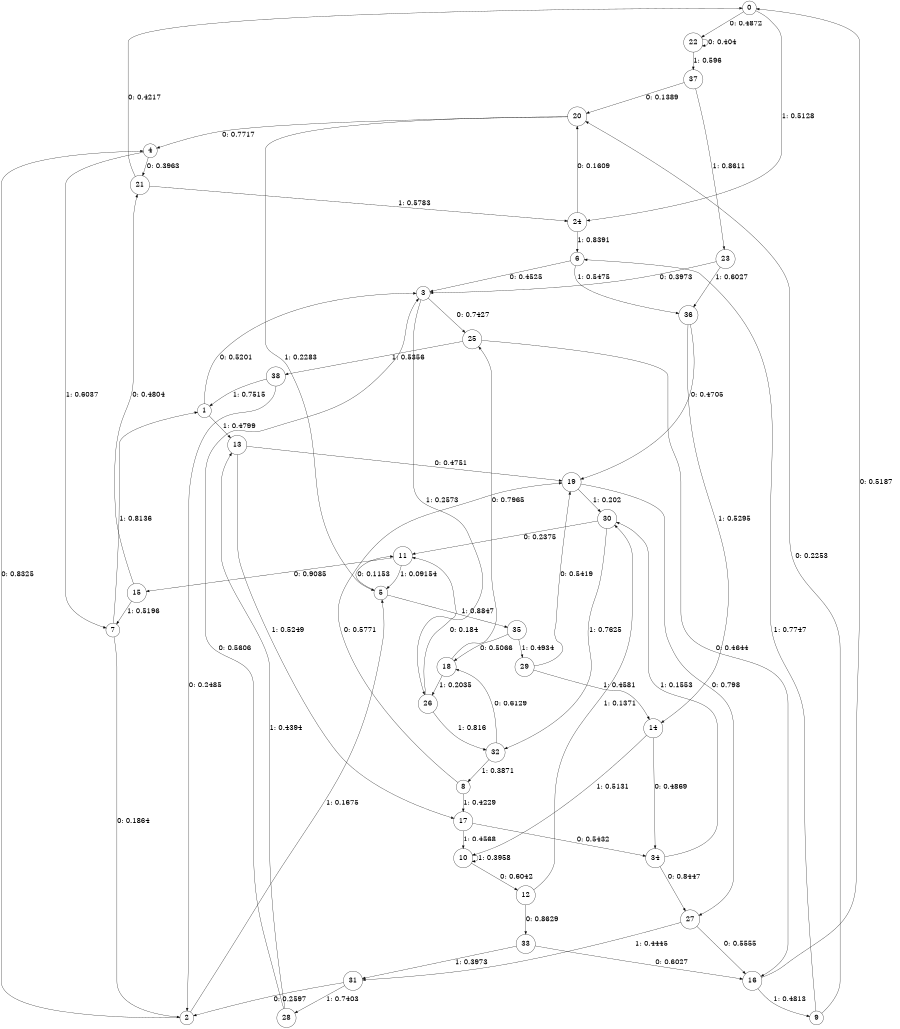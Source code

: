 digraph "ch21randomL8" {
size = "6,8.5";
ratio = "fill";
node [shape = circle];
node [fontsize = 24];
edge [fontsize = 24];
0 -> 22 [label = "0: 0.4872   "];
0 -> 24 [label = "1: 0.5128   "];
1 -> 3 [label = "0: 0.5201   "];
1 -> 13 [label = "1: 0.4799   "];
2 -> 4 [label = "0: 0.8325   "];
2 -> 5 [label = "1: 0.1675   "];
3 -> 25 [label = "0: 0.7427   "];
3 -> 26 [label = "1: 0.2573   "];
4 -> 21 [label = "0: 0.3963   "];
4 -> 7 [label = "1: 0.6037   "];
5 -> 11 [label = "0: 0.1153   "];
5 -> 35 [label = "1: 0.8847   "];
6 -> 3 [label = "0: 0.4525   "];
6 -> 36 [label = "1: 0.5475   "];
7 -> 2 [label = "0: 0.1864   "];
7 -> 1 [label = "1: 0.8136   "];
8 -> 19 [label = "0: 0.5771   "];
8 -> 17 [label = "1: 0.4229   "];
9 -> 20 [label = "0: 0.2253   "];
9 -> 6 [label = "1: 0.7747   "];
10 -> 12 [label = "0: 0.6042   "];
10 -> 10 [label = "1: 0.3958   "];
11 -> 15 [label = "0: 0.9085   "];
11 -> 5 [label = "1: 0.09154  "];
12 -> 33 [label = "0: 0.8629   "];
12 -> 30 [label = "1: 0.1371   "];
13 -> 19 [label = "0: 0.4751   "];
13 -> 17 [label = "1: 0.5249   "];
14 -> 34 [label = "0: 0.4869   "];
14 -> 10 [label = "1: 0.5131   "];
15 -> 21 [label = "0: 0.4804   "];
15 -> 7 [label = "1: 0.5196   "];
16 -> 0 [label = "0: 0.5187   "];
16 -> 9 [label = "1: 0.4813   "];
17 -> 34 [label = "0: 0.5432   "];
17 -> 10 [label = "1: 0.4568   "];
18 -> 25 [label = "0: 0.7965   "];
18 -> 26 [label = "1: 0.2035   "];
19 -> 27 [label = "0: 0.798    "];
19 -> 30 [label = "1: 0.202    "];
20 -> 4 [label = "0: 0.7717   "];
20 -> 5 [label = "1: 0.2283   "];
21 -> 0 [label = "0: 0.4217   "];
21 -> 24 [label = "1: 0.5783   "];
22 -> 22 [label = "0: 0.404    "];
22 -> 37 [label = "1: 0.596    "];
23 -> 3 [label = "0: 0.3973   "];
23 -> 36 [label = "1: 0.6027   "];
24 -> 20 [label = "0: 0.1609   "];
24 -> 6 [label = "1: 0.8391   "];
25 -> 16 [label = "0: 0.4644   "];
25 -> 38 [label = "1: 0.5356   "];
26 -> 11 [label = "0: 0.184    "];
26 -> 32 [label = "1: 0.816    "];
27 -> 16 [label = "0: 0.5555   "];
27 -> 31 [label = "1: 0.4445   "];
28 -> 3 [label = "0: 0.5606   "];
28 -> 13 [label = "1: 0.4394   "];
29 -> 19 [label = "0: 0.5419   "];
29 -> 14 [label = "1: 0.4581   "];
30 -> 11 [label = "0: 0.2375   "];
30 -> 32 [label = "1: 0.7625   "];
31 -> 2 [label = "0: 0.2597   "];
31 -> 28 [label = "1: 0.7403   "];
32 -> 18 [label = "0: 0.6129   "];
32 -> 8 [label = "1: 0.3871   "];
33 -> 16 [label = "0: 0.6027   "];
33 -> 31 [label = "1: 0.3973   "];
34 -> 27 [label = "0: 0.8447   "];
34 -> 30 [label = "1: 0.1553   "];
35 -> 18 [label = "0: 0.5066   "];
35 -> 29 [label = "1: 0.4934   "];
36 -> 19 [label = "0: 0.4705   "];
36 -> 14 [label = "1: 0.5295   "];
37 -> 20 [label = "0: 0.1389   "];
37 -> 23 [label = "1: 0.8611   "];
38 -> 2 [label = "0: 0.2485   "];
38 -> 1 [label = "1: 0.7515   "];
}